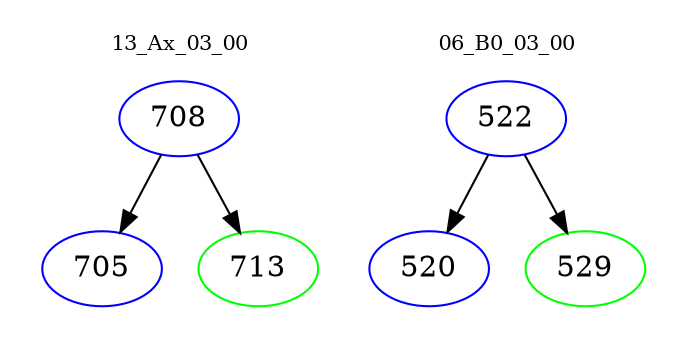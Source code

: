 digraph{
subgraph cluster_0 {
color = white
label = "13_Ax_03_00";
fontsize=10;
T0_708 [label="708", color="blue"]
T0_708 -> T0_705 [color="black"]
T0_705 [label="705", color="blue"]
T0_708 -> T0_713 [color="black"]
T0_713 [label="713", color="green"]
}
subgraph cluster_1 {
color = white
label = "06_B0_03_00";
fontsize=10;
T1_522 [label="522", color="blue"]
T1_522 -> T1_520 [color="black"]
T1_520 [label="520", color="blue"]
T1_522 -> T1_529 [color="black"]
T1_529 [label="529", color="green"]
}
}
